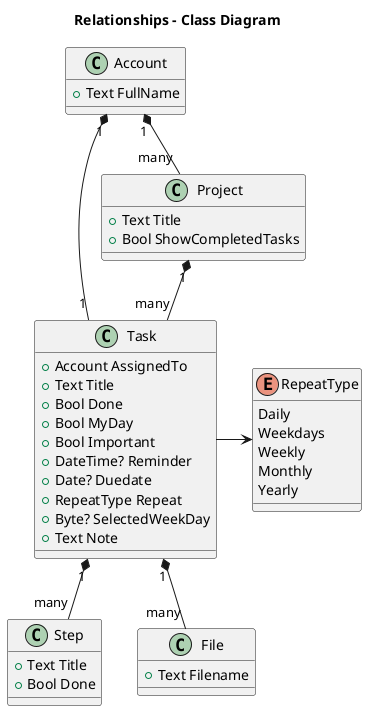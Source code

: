 @startuml
title Relationships - Class Diagram

class Account {
    +Text FullName    
}

class Project {
    +Text Title
    +Bool ShowCompletedTasks
}

class Task {
    +Account AssignedTo
    +Text Title
    +Bool Done
    +Bool MyDay
    +Bool Important
    +DateTime? Reminder
    +Date? Duedate
    +RepeatType Repeat
    +Byte? SelectedWeekDay
    +Text Note
}

class Step {
    +Text Title
    +Bool Done
}

class File {
    +Text Filename
}

enum RepeatType{
    Daily
    Weekdays
    Weekly
    Monthly
    Yearly
}

Account "1" *-down- "many" Project
Project "1" *-down- "many" Task
Account "1" *-down- "1" Task
Task "1" *-down- "many" File
Task "1" *-down- "many" Step
Task -> RepeatType

@enduml